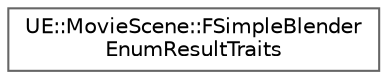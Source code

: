 digraph "Graphical Class Hierarchy"
{
 // INTERACTIVE_SVG=YES
 // LATEX_PDF_SIZE
  bgcolor="transparent";
  edge [fontname=Helvetica,fontsize=10,labelfontname=Helvetica,labelfontsize=10];
  node [fontname=Helvetica,fontsize=10,shape=box,height=0.2,width=0.4];
  rankdir="LR";
  Node0 [id="Node000000",label="UE::MovieScene::FSimpleBlender\lEnumResultTraits",height=0.2,width=0.4,color="grey40", fillcolor="white", style="filled",URL="$d4/d43/structUE_1_1MovieScene_1_1FSimpleBlenderEnumResultTraits.html",tooltip="Custom blend result traits for enums:"];
}
